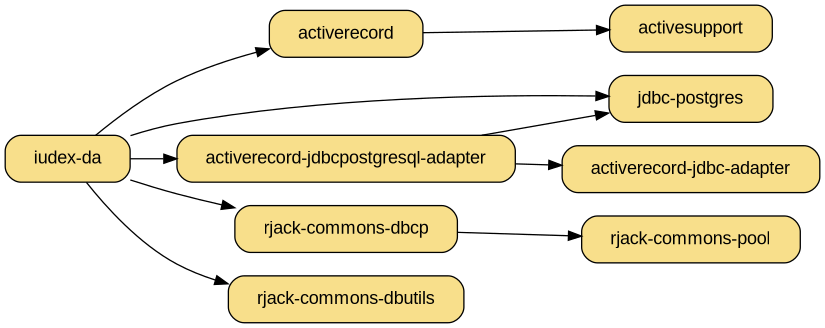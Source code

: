 digraph "iudex-da" {
  rankdir=LR
  size="5.5,5";
  bgcolor="transparent";
  node [ shape=box, style="filled,rounded", fillcolor="#f8df8b", fontname="Arial",
         margin="0.30,0.1" ];

  "iudex-da" -> "activerecord" -> "activesupport"
  "iudex-da" -> "jdbc-postgres"
  "iudex-da" -> "activerecord-jdbcpostgresql-adapter"
  "iudex-da" -> "rjack-commons-dbcp"
  "iudex-da" -> "rjack-commons-dbutils"

  "rjack-commons-dbcp" -> "rjack-commons-pool";

  "activerecord-jdbcpostgresql-adapter" -> "activerecord-jdbc-adapter"
  "activerecord-jdbcpostgresql-adapter" -> "jdbc-postgres"
}

